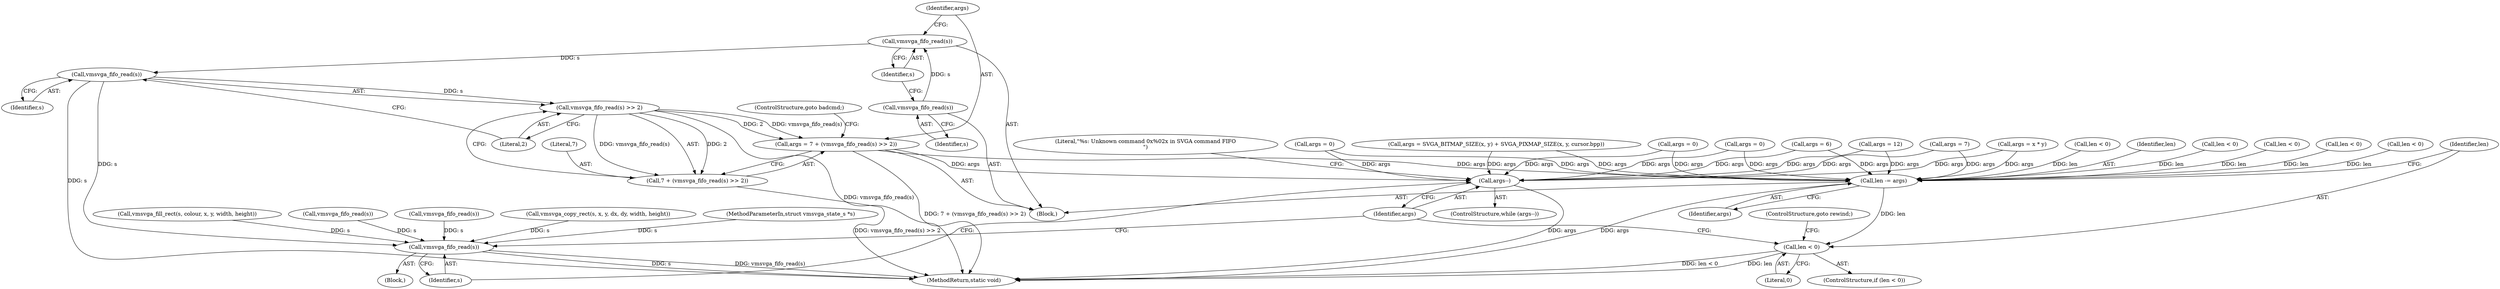 digraph "0_qemu_167d97a3def77ee2dbf6e908b0ecbfe2103977db@API" {
"1000492" [label="(Call,vmsvga_fifo_read(s))"];
"1000485" [label="(Call,vmsvga_fifo_read(s))"];
"1000483" [label="(Call,vmsvga_fifo_read(s))"];
"1000491" [label="(Call,vmsvga_fifo_read(s) >> 2)"];
"1000487" [label="(Call,args = 7 + (vmsvga_fifo_read(s) >> 2))"];
"1000512" [label="(Call,len -= args)"];
"1000516" [label="(Call,len < 0)"];
"1000522" [label="(Call,args--)"];
"1000489" [label="(Call,7 + (vmsvga_fifo_read(s) >> 2))"];
"1000525" [label="(Call,vmsvga_fifo_read(s))"];
"1000493" [label="(Identifier,s)"];
"1000224" [label="(Call,args = 0)"];
"1000520" [label="(ControlStructure,goto rewind;)"];
"1000526" [label="(Identifier,s)"];
"1000464" [label="(Call,args = 6)"];
"1000438" [label="(Call,len < 0)"];
"1000455" [label="(Call,vmsvga_fifo_read(s))"];
"1000488" [label="(Identifier,args)"];
"1000275" [label="(Call,args = 0)"];
"1000491" [label="(Call,vmsvga_fifo_read(s) >> 2)"];
"1000523" [label="(Identifier,args)"];
"1000517" [label="(Identifier,len)"];
"1000524" [label="(Block,)"];
"1000329" [label="(Call,vmsvga_fifo_read(s))"];
"1000469" [label="(Call,args = 7)"];
"1000525" [label="(Call,vmsvga_fifo_read(s))"];
"1000492" [label="(Call,vmsvga_fifo_read(s))"];
"1000264" [label="(Call,vmsvga_copy_rect(s, x, y, dx, dy, width, height))"];
"1000513" [label="(Identifier,len)"];
"1000484" [label="(Identifier,s)"];
"1000514" [label="(Identifier,args)"];
"1000521" [label="(ControlStructure,while (args--))"];
"1000508" [label="(Call,args = 0)"];
"1000105" [label="(MethodParameterIn,struct vmsvga_state_s *s)"];
"1000187" [label="(Call,len < 0)"];
"1000489" [label="(Call,7 + (vmsvga_fifo_read(s) >> 2))"];
"1000485" [label="(Call,vmsvga_fifo_read(s))"];
"1000214" [label="(Call,vmsvga_fill_rect(s, colour, x, y, width, height))"];
"1000457" [label="(Call,args = x * y)"];
"1000487" [label="(Call,args = 7 + (vmsvga_fifo_read(s) >> 2))"];
"1000478" [label="(Call,len < 0)"];
"1000233" [label="(Call,len < 0)"];
"1000515" [label="(ControlStructure,if (len < 0))"];
"1000528" [label="(Literal,\"%s: Unknown command 0x%02x in SVGA command FIFO\n\")"];
"1000494" [label="(Literal,2)"];
"1000522" [label="(Call,args--)"];
"1000284" [label="(Call,len < 0)"];
"1000483" [label="(Call,vmsvga_fifo_read(s))"];
"1000516" [label="(Call,len < 0)"];
"1000518" [label="(Literal,0)"];
"1000331" [label="(Call,args = SVGA_BITMAP_SIZE(x, y) + SVGA_PIXMAP_SIZE(x, y, cursor.bpp))"];
"1000497" [label="(Call,args = 12)"];
"1000490" [label="(Literal,7)"];
"1000495" [label="(ControlStructure,goto badcmd;)"];
"1000549" [label="(MethodReturn,static void)"];
"1000486" [label="(Identifier,s)"];
"1000512" [label="(Call,len -= args)"];
"1000136" [label="(Block,)"];
"1000492" -> "1000491"  [label="AST: "];
"1000492" -> "1000493"  [label="CFG: "];
"1000493" -> "1000492"  [label="AST: "];
"1000494" -> "1000492"  [label="CFG: "];
"1000492" -> "1000549"  [label="DDG: s"];
"1000492" -> "1000491"  [label="DDG: s"];
"1000485" -> "1000492"  [label="DDG: s"];
"1000492" -> "1000525"  [label="DDG: s"];
"1000485" -> "1000136"  [label="AST: "];
"1000485" -> "1000486"  [label="CFG: "];
"1000486" -> "1000485"  [label="AST: "];
"1000488" -> "1000485"  [label="CFG: "];
"1000483" -> "1000485"  [label="DDG: s"];
"1000483" -> "1000136"  [label="AST: "];
"1000483" -> "1000484"  [label="CFG: "];
"1000484" -> "1000483"  [label="AST: "];
"1000486" -> "1000483"  [label="CFG: "];
"1000491" -> "1000489"  [label="AST: "];
"1000491" -> "1000494"  [label="CFG: "];
"1000494" -> "1000491"  [label="AST: "];
"1000489" -> "1000491"  [label="CFG: "];
"1000491" -> "1000549"  [label="DDG: vmsvga_fifo_read(s)"];
"1000491" -> "1000487"  [label="DDG: vmsvga_fifo_read(s)"];
"1000491" -> "1000487"  [label="DDG: 2"];
"1000491" -> "1000489"  [label="DDG: vmsvga_fifo_read(s)"];
"1000491" -> "1000489"  [label="DDG: 2"];
"1000487" -> "1000136"  [label="AST: "];
"1000487" -> "1000489"  [label="CFG: "];
"1000488" -> "1000487"  [label="AST: "];
"1000489" -> "1000487"  [label="AST: "];
"1000495" -> "1000487"  [label="CFG: "];
"1000487" -> "1000549"  [label="DDG: 7 + (vmsvga_fifo_read(s) >> 2)"];
"1000487" -> "1000512"  [label="DDG: args"];
"1000487" -> "1000522"  [label="DDG: args"];
"1000512" -> "1000136"  [label="AST: "];
"1000512" -> "1000514"  [label="CFG: "];
"1000513" -> "1000512"  [label="AST: "];
"1000514" -> "1000512"  [label="AST: "];
"1000517" -> "1000512"  [label="CFG: "];
"1000512" -> "1000549"  [label="DDG: args"];
"1000224" -> "1000512"  [label="DDG: args"];
"1000508" -> "1000512"  [label="DDG: args"];
"1000464" -> "1000512"  [label="DDG: args"];
"1000497" -> "1000512"  [label="DDG: args"];
"1000331" -> "1000512"  [label="DDG: args"];
"1000275" -> "1000512"  [label="DDG: args"];
"1000457" -> "1000512"  [label="DDG: args"];
"1000469" -> "1000512"  [label="DDG: args"];
"1000187" -> "1000512"  [label="DDG: len"];
"1000284" -> "1000512"  [label="DDG: len"];
"1000478" -> "1000512"  [label="DDG: len"];
"1000233" -> "1000512"  [label="DDG: len"];
"1000438" -> "1000512"  [label="DDG: len"];
"1000512" -> "1000516"  [label="DDG: len"];
"1000516" -> "1000515"  [label="AST: "];
"1000516" -> "1000518"  [label="CFG: "];
"1000517" -> "1000516"  [label="AST: "];
"1000518" -> "1000516"  [label="AST: "];
"1000520" -> "1000516"  [label="CFG: "];
"1000523" -> "1000516"  [label="CFG: "];
"1000516" -> "1000549"  [label="DDG: len < 0"];
"1000516" -> "1000549"  [label="DDG: len"];
"1000522" -> "1000521"  [label="AST: "];
"1000522" -> "1000523"  [label="CFG: "];
"1000523" -> "1000522"  [label="AST: "];
"1000526" -> "1000522"  [label="CFG: "];
"1000528" -> "1000522"  [label="CFG: "];
"1000522" -> "1000549"  [label="DDG: args"];
"1000224" -> "1000522"  [label="DDG: args"];
"1000508" -> "1000522"  [label="DDG: args"];
"1000464" -> "1000522"  [label="DDG: args"];
"1000497" -> "1000522"  [label="DDG: args"];
"1000331" -> "1000522"  [label="DDG: args"];
"1000275" -> "1000522"  [label="DDG: args"];
"1000457" -> "1000522"  [label="DDG: args"];
"1000469" -> "1000522"  [label="DDG: args"];
"1000490" -> "1000489"  [label="AST: "];
"1000489" -> "1000549"  [label="DDG: vmsvga_fifo_read(s) >> 2"];
"1000525" -> "1000524"  [label="AST: "];
"1000525" -> "1000526"  [label="CFG: "];
"1000526" -> "1000525"  [label="AST: "];
"1000523" -> "1000525"  [label="CFG: "];
"1000525" -> "1000549"  [label="DDG: vmsvga_fifo_read(s)"];
"1000525" -> "1000549"  [label="DDG: s"];
"1000214" -> "1000525"  [label="DDG: s"];
"1000455" -> "1000525"  [label="DDG: s"];
"1000264" -> "1000525"  [label="DDG: s"];
"1000329" -> "1000525"  [label="DDG: s"];
"1000105" -> "1000525"  [label="DDG: s"];
}
